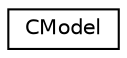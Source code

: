 digraph G
{
  edge [fontname="Helvetica",fontsize="10",labelfontname="Helvetica",labelfontsize="10"];
  node [fontname="Helvetica",fontsize="10",shape=record];
  rankdir="LR";
  Node1 [label="CModel",height=0.2,width=0.4,color="black", fillcolor="white", style="filled",URL="$class_c_model.html"];
}
